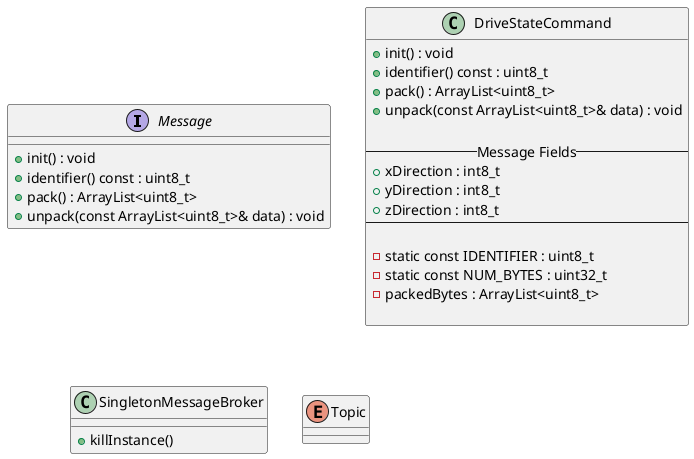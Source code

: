 @startuml

interface Message
{
  + init() : void
  + identifier() const : uint8_t
  + pack() : ArrayList<uint8_t>
  + unpack(const ArrayList<uint8_t>& data) : void
}

class DriveStateCommand
{
  + init() : void
  + identifier() const : uint8_t
  + pack() : ArrayList<uint8_t>
  + unpack(const ArrayList<uint8_t>& data) : void

  -- Message Fields --
  + xDirection : int8_t
  + yDirection : int8_t
  + zDirection : int8_t
  --

  - static const IDENTIFIER : uint8_t 
  - static const NUM_BYTES : uint32_t
  - packedBytes : ArrayList<uint8_t>

}

class SingletonMessageBroker
{
  + killInstance() 

}

enum Topic
{

}



@enduml
